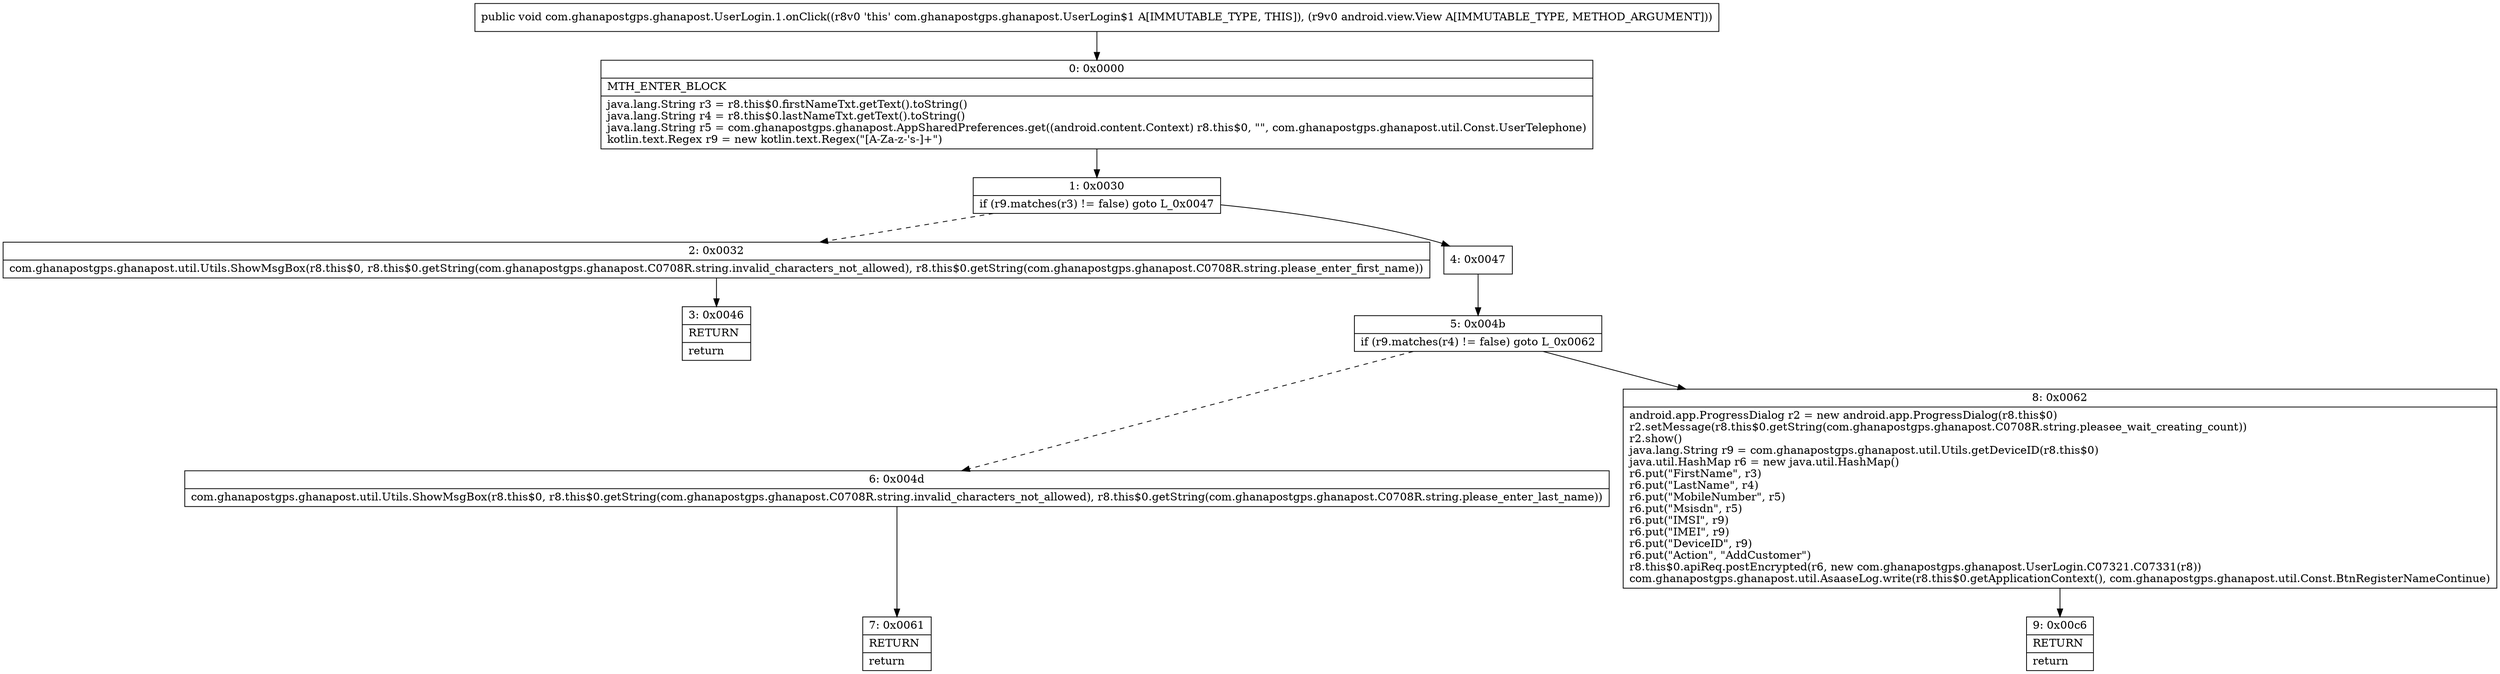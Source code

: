 digraph "CFG forcom.ghanapostgps.ghanapost.UserLogin.1.onClick(Landroid\/view\/View;)V" {
Node_0 [shape=record,label="{0\:\ 0x0000|MTH_ENTER_BLOCK\l|java.lang.String r3 = r8.this$0.firstNameTxt.getText().toString()\ljava.lang.String r4 = r8.this$0.lastNameTxt.getText().toString()\ljava.lang.String r5 = com.ghanapostgps.ghanapost.AppSharedPreferences.get((android.content.Context) r8.this$0, \"\", com.ghanapostgps.ghanapost.util.Const.UserTelephone)\lkotlin.text.Regex r9 = new kotlin.text.Regex(\"[A\-Za\-z\-'s\-]+\")\l}"];
Node_1 [shape=record,label="{1\:\ 0x0030|if (r9.matches(r3) != false) goto L_0x0047\l}"];
Node_2 [shape=record,label="{2\:\ 0x0032|com.ghanapostgps.ghanapost.util.Utils.ShowMsgBox(r8.this$0, r8.this$0.getString(com.ghanapostgps.ghanapost.C0708R.string.invalid_characters_not_allowed), r8.this$0.getString(com.ghanapostgps.ghanapost.C0708R.string.please_enter_first_name))\l}"];
Node_3 [shape=record,label="{3\:\ 0x0046|RETURN\l|return\l}"];
Node_4 [shape=record,label="{4\:\ 0x0047}"];
Node_5 [shape=record,label="{5\:\ 0x004b|if (r9.matches(r4) != false) goto L_0x0062\l}"];
Node_6 [shape=record,label="{6\:\ 0x004d|com.ghanapostgps.ghanapost.util.Utils.ShowMsgBox(r8.this$0, r8.this$0.getString(com.ghanapostgps.ghanapost.C0708R.string.invalid_characters_not_allowed), r8.this$0.getString(com.ghanapostgps.ghanapost.C0708R.string.please_enter_last_name))\l}"];
Node_7 [shape=record,label="{7\:\ 0x0061|RETURN\l|return\l}"];
Node_8 [shape=record,label="{8\:\ 0x0062|android.app.ProgressDialog r2 = new android.app.ProgressDialog(r8.this$0)\lr2.setMessage(r8.this$0.getString(com.ghanapostgps.ghanapost.C0708R.string.pleasee_wait_creating_count))\lr2.show()\ljava.lang.String r9 = com.ghanapostgps.ghanapost.util.Utils.getDeviceID(r8.this$0)\ljava.util.HashMap r6 = new java.util.HashMap()\lr6.put(\"FirstName\", r3)\lr6.put(\"LastName\", r4)\lr6.put(\"MobileNumber\", r5)\lr6.put(\"Msisdn\", r5)\lr6.put(\"IMSI\", r9)\lr6.put(\"IMEI\", r9)\lr6.put(\"DeviceID\", r9)\lr6.put(\"Action\", \"AddCustomer\")\lr8.this$0.apiReq.postEncrypted(r6, new com.ghanapostgps.ghanapost.UserLogin.C07321.C07331(r8))\lcom.ghanapostgps.ghanapost.util.AsaaseLog.write(r8.this$0.getApplicationContext(), com.ghanapostgps.ghanapost.util.Const.BtnRegisterNameContinue)\l}"];
Node_9 [shape=record,label="{9\:\ 0x00c6|RETURN\l|return\l}"];
MethodNode[shape=record,label="{public void com.ghanapostgps.ghanapost.UserLogin.1.onClick((r8v0 'this' com.ghanapostgps.ghanapost.UserLogin$1 A[IMMUTABLE_TYPE, THIS]), (r9v0 android.view.View A[IMMUTABLE_TYPE, METHOD_ARGUMENT])) }"];
MethodNode -> Node_0;
Node_0 -> Node_1;
Node_1 -> Node_2[style=dashed];
Node_1 -> Node_4;
Node_2 -> Node_3;
Node_4 -> Node_5;
Node_5 -> Node_6[style=dashed];
Node_5 -> Node_8;
Node_6 -> Node_7;
Node_8 -> Node_9;
}

